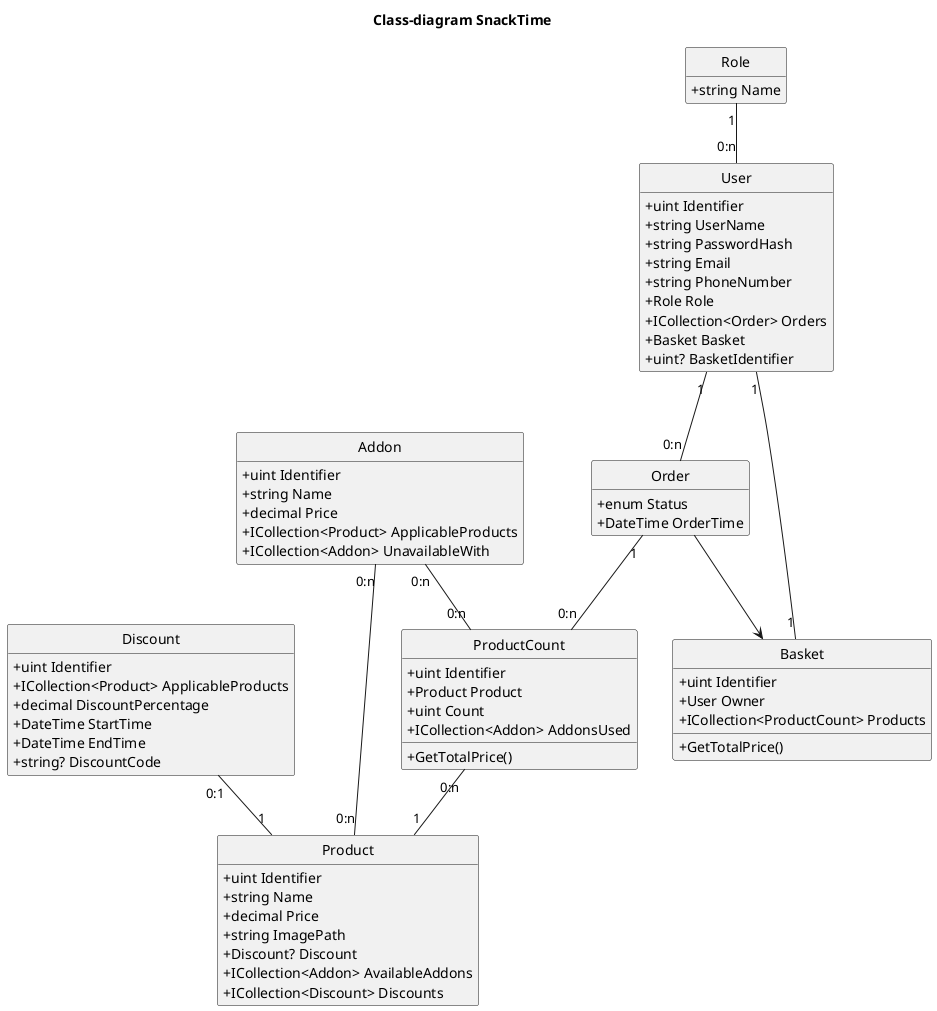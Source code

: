 @startuml
hide circle
hide empty members
skinparam classAttributeIconSize 0
skinparam packageStyle rectangle
title Class-diagram SnackTime


class User {
    +uint Identifier
    +string UserName
    +string PasswordHash
    +string Email
    +string PhoneNumber
    +Role Role
    +ICollection<Order> Orders
    +Basket Basket
    +uint? BasketIdentifier
}

class Role {
    +string Name
}

class Product {
    +uint Identifier
    +string Name
    +decimal Price
    +string ImagePath
    +Discount? Discount
    +ICollection<Addon> AvailableAddons
    +ICollection<Discount> Discounts
}

class ProductCount {
    +uint Identifier
    +Product Product
    +uint Count
    +ICollection<Addon> AddonsUsed
    
    +GetTotalPrice()
}

class Basket {
    +uint Identifier
    +User Owner
    +ICollection<ProductCount> Products
    
    +GetTotalPrice()
}

class Order {
    +enum Status
    +DateTime OrderTime
}

class Discount {
    +uint Identifier
    +ICollection<Product> ApplicableProducts
    +decimal DiscountPercentage
    +DateTime StartTime
    +DateTime EndTime
    +string? DiscountCode
}

class Addon {
    +uint Identifier
    +string Name
    +decimal Price
    +ICollection<Product> ApplicableProducts
    +ICollection<Addon> UnavailableWith
}

User "1" -- "0:n" Order
Order "1" -- "0:n" ProductCount
ProductCount "0:n" -- "1" Product
Discount "0:1" -- "1" Product
User "1" -- "1" Basket
Addon "0:n" -- "0:n" Product
Addon "0:n" -- "0:n" ProductCount
Role "1" -- "0:n" User

Order --> Basket



@enduml